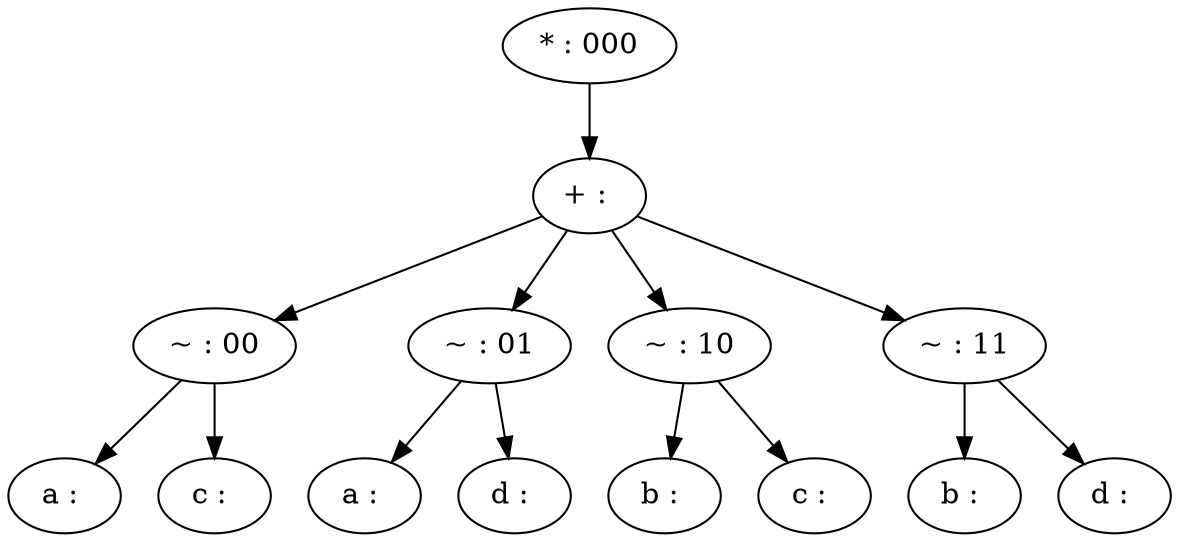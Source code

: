 // Iteration: 20
digraph {
	0 [label="* : 000"]
	1 [label="+ : "]
	2 [label="~ : 00"]
	3 [label="a : "]
	4 [label="c : "]
	5 [label="~ : 01"]
	6 [label="a : "]
	7 [label="d : "]
	8 [label="~ : 10"]
	9 [label="b : "]
	10 [label="c : "]
	11 [label="~ : 11"]
	12 [label="b : "]
	13 [label="d : "]
	0 -> 1
	1 -> 2
	2 -> 3
	2 -> 4
	1 -> 5
	5 -> 6
	5 -> 7
	1 -> 8
	8 -> 9
	8 -> 10
	1 -> 11
	11 -> 12
	11 -> 13
}
